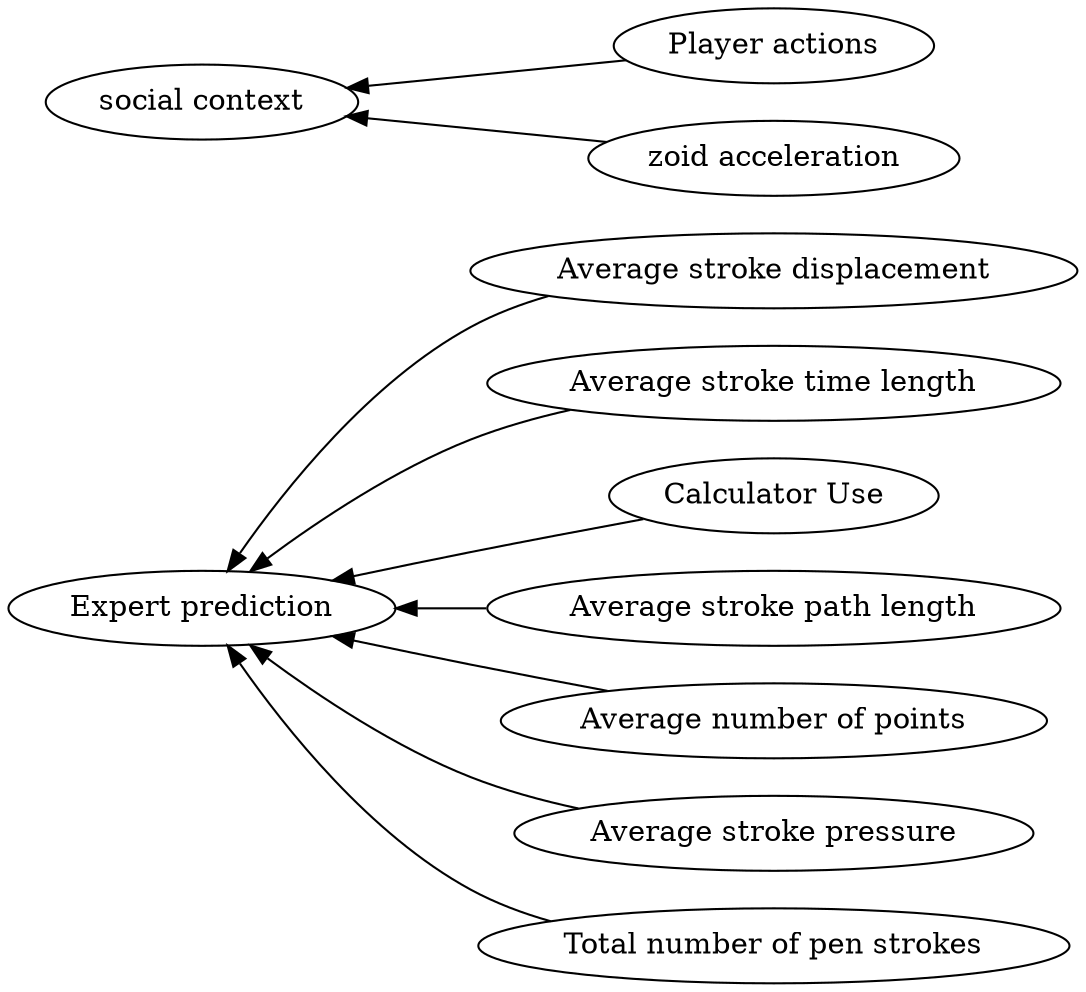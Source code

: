 digraph Test {
	rankdir=RL
	size="15,15"
	overlap=false
	splines=true
	{rank=same; "Average stroke displacement" "Average stroke time length" "Player actions" "zoid acceleration" "Calculator Use" "Average stroke path length" "Average number of points" "Average stroke pressure" "Total number of pen strokes";}
	{rank=same; "Expert prediction" "social context";}
	"Calculator Use" [href="https://scholar.google.com/scholar?hl=en&q=Expertise%20estimation%20based%20on%20simple%20multimodal%20features"]
	"Calculator Use" -> "Expert prediction"
	"Total number of pen strokes" [href="https://scholar.google.com/scholar?hl=en&q=Expertise%20estimation%20based%20on%20simple%20multimodal%20features"]
	"Total number of pen strokes" -> "Expert prediction"
	"Average number of points" [href="https://scholar.google.com/scholar?hl=en&q=Expertise%20estimation%20based%20on%20simple%20multimodal%20features"]
	"Average number of points" -> "Expert prediction"
	"Average stroke time length" [href="https://scholar.google.com/scholar?hl=en&q=Expertise%20estimation%20based%20on%20simple%20multimodal%20features"]
	"Average stroke time length" -> "Expert prediction"
	"Average stroke path length" [href="https://scholar.google.com/scholar?hl=en&q=Expertise%20estimation%20based%20on%20simple%20multimodal%20features"]
	"Average stroke path length" -> "Expert prediction"
	"Average stroke displacement" [href="https://scholar.google.com/scholar?hl=en&q=Expertise%20estimation%20based%20on%20simple%20multimodal%20features"]
	"Average stroke displacement" -> "Expert prediction"
	"Average stroke pressure" [href="https://scholar.google.com/scholar?hl=en&q=Expertise%20estimation%20based%20on%20simple%20multimodal%20features"]
	"Average stroke pressure" -> "Expert prediction"
	"Player actions" [href="https://scholar.google.com/scholar?hl=en&q=Gaze%20quality%20assisted%20automatic%20recognition%20of%20social%20contexts%20in%20collaborative%20Tetris"]
	"Player actions" -> "social context"
	"zoid acceleration" [href="https://scholar.google.com/scholar?hl=en&q=Gaze%20quality%20assisted%20automatic%20recognition%20of%20social%20contexts%20in%20collaborative%20Tetris"]
	"zoid acceleration" -> "social context"
}
